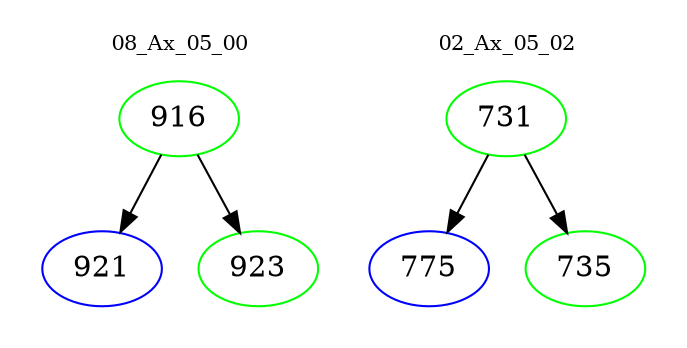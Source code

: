 digraph{
subgraph cluster_0 {
color = white
label = "08_Ax_05_00";
fontsize=10;
T0_916 [label="916", color="green"]
T0_916 -> T0_921 [color="black"]
T0_921 [label="921", color="blue"]
T0_916 -> T0_923 [color="black"]
T0_923 [label="923", color="green"]
}
subgraph cluster_1 {
color = white
label = "02_Ax_05_02";
fontsize=10;
T1_731 [label="731", color="green"]
T1_731 -> T1_775 [color="black"]
T1_775 [label="775", color="blue"]
T1_731 -> T1_735 [color="black"]
T1_735 [label="735", color="green"]
}
}
